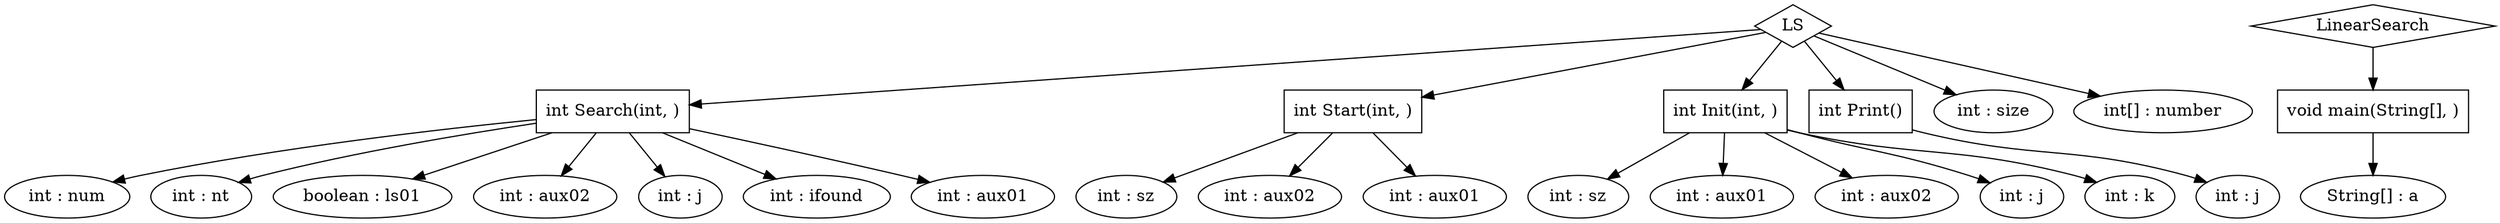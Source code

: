 digraph LinearSearch {
"0x564dc32bfcf8" [label=LS shape=diamond]
"0x564dc32c56d8" [label="int Search(int, )" shape=box]
"0x564dc32bed58" [label="int : num"]
"0x564dc32c56d8" -> "0x564dc32bed58"
"0x564dc32bf0c8" [label="int : nt"]
"0x564dc32c56d8" -> "0x564dc32bf0c8"
"0x564dc32bee98" [label="boolean : ls01"]
"0x564dc32c56d8" -> "0x564dc32bee98"
"0x564dc32bf048" [label="int : aux02"]
"0x564dc32c56d8" -> "0x564dc32bf048"
"0x564dc32bedf8" [label="int : j"]
"0x564dc32c56d8" -> "0x564dc32bedf8"
"0x564dc32bef18" [label="int : ifound"]
"0x564dc32c56d8" -> "0x564dc32bef18"
"0x564dc32befc8" [label="int : aux01"]
"0x564dc32c56d8" -> "0x564dc32befc8"
"0x564dc32bfcf8" -> "0x564dc32c56d8"
"0x564dc32bf648" [label="int Start(int, )" shape=box]
"0x564dc32c4b08" [label="int : sz"]
"0x564dc32bf648" -> "0x564dc32c4b08"
"0x564dc32bebb8" [label="int : aux02"]
"0x564dc32bf648" -> "0x564dc32bebb8"
"0x564dc32beb18" [label="int : aux01"]
"0x564dc32bf648" -> "0x564dc32beb18"
"0x564dc32bfcf8" -> "0x564dc32bf648"
"0x564dc32bf9a8" [label="int Init(int, )" shape=box]
"0x564dc32b9d08" [label="int : sz"]
"0x564dc32bf9a8" -> "0x564dc32b9d08"
"0x564dc32b9e88" [label="int : aux01"]
"0x564dc32bf9a8" -> "0x564dc32b9e88"
"0x564dc32b9f38" [label="int : aux02"]
"0x564dc32bf9a8" -> "0x564dc32b9f38"
"0x564dc32b9d88" [label="int : j"]
"0x564dc32bf9a8" -> "0x564dc32b9d88"
"0x564dc32b9e08" [label="int : k"]
"0x564dc32bf9a8" -> "0x564dc32b9e08"
"0x564dc32bfcf8" -> "0x564dc32bf9a8"
"0x564dc32c02f8" [label="int Print()" shape=box]
"0x564dc32bec88" [label="int : j"]
"0x564dc32c02f8" -> "0x564dc32bec88"
"0x564dc32bfcf8" -> "0x564dc32c02f8"
"0x564dc32ba038" [label="int : size"]
"0x564dc32bfcf8" -> "0x564dc32ba038"
"0x564dc32b9fb8" [label="int[] : number"]
"0x564dc32bfcf8" -> "0x564dc32b9fb8"
"0x564dc32c5158" [label=LinearSearch shape=diamond]
"0x564dc32c4388" [label="void main(String[], )" shape=box]
"0x564dc32c4a68" [label="String[] : a"]
"0x564dc32c4388" -> "0x564dc32c4a68"
"0x564dc32c5158" -> "0x564dc32c4388"
}
